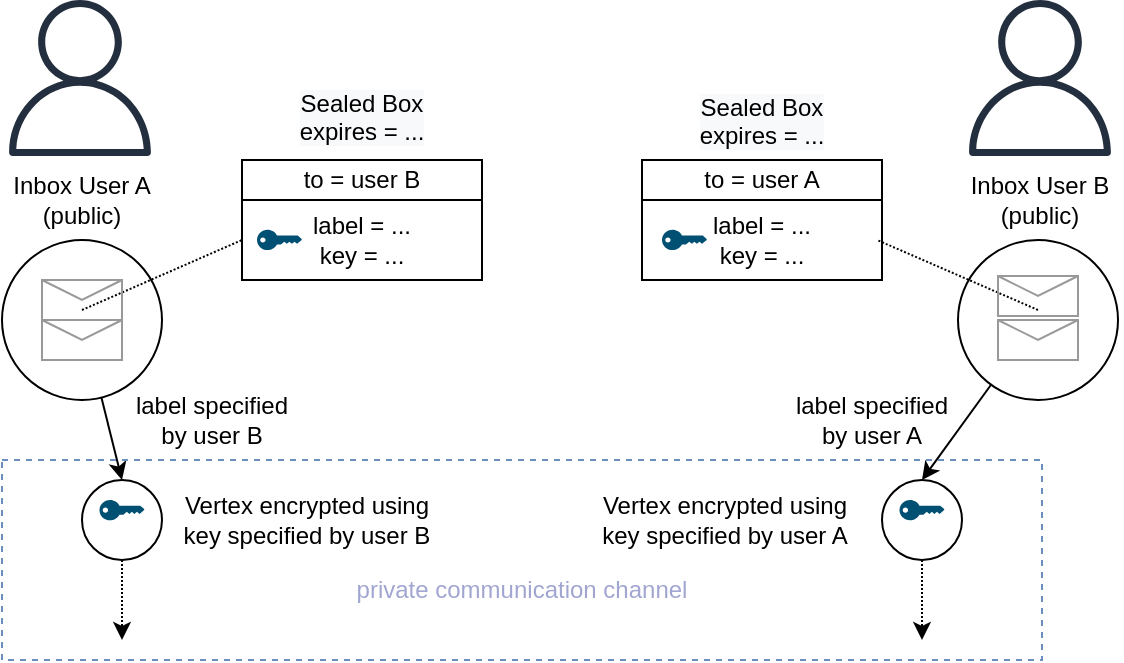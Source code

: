 <mxfile version="14.1.8" type="device"><diagram id="KHSlk3qhgXtqBkXYzmjw" name="Seite-1"><mxGraphModel dx="1088" dy="968" grid="1" gridSize="10" guides="1" tooltips="1" connect="1" arrows="1" fold="1" page="1" pageScale="1" pageWidth="827" pageHeight="1169" math="0" shadow="0"><root><mxCell id="0"/><mxCell id="1" parent="0"/><mxCell id="-yZHtFXOO0M6K_zJvXWg-1" value="" style="outlineConnect=0;fontColor=#232F3E;gradientColor=none;fillColor=#232F3E;strokeColor=none;dashed=0;verticalLabelPosition=bottom;verticalAlign=top;align=center;html=1;fontSize=12;fontStyle=0;aspect=fixed;pointerEvents=1;shape=mxgraph.aws4.user;" vertex="1" parent="1"><mxGeometry x="120" y="80" width="78" height="78" as="geometry"/></mxCell><mxCell id="-yZHtFXOO0M6K_zJvXWg-2" value="" style="outlineConnect=0;fontColor=#232F3E;gradientColor=none;fillColor=#232F3E;strokeColor=none;dashed=0;verticalLabelPosition=bottom;verticalAlign=top;align=center;html=1;fontSize=12;fontStyle=0;aspect=fixed;pointerEvents=1;shape=mxgraph.aws4.user;" vertex="1" parent="1"><mxGeometry x="600" y="80" width="78" height="78" as="geometry"/></mxCell><mxCell id="-yZHtFXOO0M6K_zJvXWg-17" style="rounded=0;orthogonalLoop=1;jettySize=auto;html=1;entryX=0.5;entryY=0;entryDx=0;entryDy=0;" edge="1" parent="1" source="-yZHtFXOO0M6K_zJvXWg-3" target="-yZHtFXOO0M6K_zJvXWg-16"><mxGeometry relative="1" as="geometry"/></mxCell><mxCell id="-yZHtFXOO0M6K_zJvXWg-3" value="" style="ellipse;whiteSpace=wrap;html=1;aspect=fixed;" vertex="1" parent="1"><mxGeometry x="120" y="200" width="80" height="80" as="geometry"/></mxCell><mxCell id="-yZHtFXOO0M6K_zJvXWg-5" value="Inbox User A&lt;br&gt;(public)" style="text;html=1;strokeColor=none;fillColor=none;align=center;verticalAlign=middle;whiteSpace=wrap;rounded=0;" vertex="1" parent="1"><mxGeometry x="120" y="170" width="80" height="20" as="geometry"/></mxCell><mxCell id="-yZHtFXOO0M6K_zJvXWg-6" value="Inbox User B&lt;br&gt;(public)" style="text;html=1;strokeColor=none;fillColor=none;align=center;verticalAlign=middle;whiteSpace=wrap;rounded=0;" vertex="1" parent="1"><mxGeometry x="598" y="170" width="82" height="20" as="geometry"/></mxCell><mxCell id="-yZHtFXOO0M6K_zJvXWg-10" value="" style="endArrow=none;html=1;exitX=0.5;exitY=0.5;exitDx=0;exitDy=0;exitPerimeter=0;dashed=1;dashPattern=1 1;" edge="1" parent="1"><mxGeometry width="50" height="50" relative="1" as="geometry"><mxPoint x="160" y="235" as="sourcePoint"/><mxPoint x="240" y="200" as="targetPoint"/></mxGeometry></mxCell><mxCell id="-yZHtFXOO0M6K_zJvXWg-19" style="edgeStyle=none;rounded=0;orthogonalLoop=1;jettySize=auto;html=1;entryX=0.5;entryY=0;entryDx=0;entryDy=0;" edge="1" parent="1" source="-yZHtFXOO0M6K_zJvXWg-13" target="-yZHtFXOO0M6K_zJvXWg-18"><mxGeometry relative="1" as="geometry"/></mxCell><mxCell id="-yZHtFXOO0M6K_zJvXWg-13" value="" style="ellipse;whiteSpace=wrap;html=1;aspect=fixed;" vertex="1" parent="1"><mxGeometry x="598" y="200" width="80" height="80" as="geometry"/></mxCell><mxCell id="-yZHtFXOO0M6K_zJvXWg-15" value="" style="endArrow=none;html=1;exitX=0.5;exitY=0.5;exitDx=0;exitDy=0;exitPerimeter=0;entryX=0.75;entryY=1;entryDx=0;entryDy=0;dashed=1;dashPattern=1 1;" edge="1" parent="1"><mxGeometry width="50" height="50" relative="1" as="geometry"><mxPoint x="638" y="235" as="sourcePoint"/><mxPoint x="557.5" y="200" as="targetPoint"/></mxGeometry></mxCell><mxCell id="-yZHtFXOO0M6K_zJvXWg-26" style="edgeStyle=none;rounded=0;orthogonalLoop=1;jettySize=auto;html=1;dashed=1;dashPattern=1 1;" edge="1" parent="1" source="-yZHtFXOO0M6K_zJvXWg-16"><mxGeometry relative="1" as="geometry"><mxPoint x="180" y="400" as="targetPoint"/></mxGeometry></mxCell><mxCell id="-yZHtFXOO0M6K_zJvXWg-16" value="" style="ellipse;whiteSpace=wrap;html=1;aspect=fixed;" vertex="1" parent="1"><mxGeometry x="160" y="320" width="40" height="40" as="geometry"/></mxCell><mxCell id="-yZHtFXOO0M6K_zJvXWg-27" style="edgeStyle=none;rounded=0;orthogonalLoop=1;jettySize=auto;html=1;dashed=1;dashPattern=1 1;" edge="1" parent="1" source="-yZHtFXOO0M6K_zJvXWg-18"><mxGeometry relative="1" as="geometry"><mxPoint x="580" y="400" as="targetPoint"/></mxGeometry></mxCell><mxCell id="-yZHtFXOO0M6K_zJvXWg-18" value="" style="ellipse;whiteSpace=wrap;html=1;aspect=fixed;" vertex="1" parent="1"><mxGeometry x="560" y="320" width="40" height="40" as="geometry"/></mxCell><mxCell id="-yZHtFXOO0M6K_zJvXWg-20" value="label specified by user B" style="text;html=1;strokeColor=none;fillColor=none;align=center;verticalAlign=middle;whiteSpace=wrap;rounded=0;" vertex="1" parent="1"><mxGeometry x="180" y="280" width="90" height="20" as="geometry"/></mxCell><mxCell id="-yZHtFXOO0M6K_zJvXWg-21" value="label specified by user A" style="text;html=1;strokeColor=none;fillColor=none;align=center;verticalAlign=middle;whiteSpace=wrap;rounded=0;" vertex="1" parent="1"><mxGeometry x="510" y="280" width="90" height="20" as="geometry"/></mxCell><mxCell id="-yZHtFXOO0M6K_zJvXWg-22" value="Vertex encrypted using key specified by user B" style="text;html=1;strokeColor=none;fillColor=none;align=center;verticalAlign=middle;whiteSpace=wrap;rounded=0;" vertex="1" parent="1"><mxGeometry x="205" y="330" width="135" height="20" as="geometry"/></mxCell><mxCell id="-yZHtFXOO0M6K_zJvXWg-23" value="Vertex encrypted using key specified by user A" style="text;html=1;strokeColor=none;fillColor=none;align=center;verticalAlign=middle;whiteSpace=wrap;rounded=0;" vertex="1" parent="1"><mxGeometry x="414" y="330" width="135" height="20" as="geometry"/></mxCell><mxCell id="-yZHtFXOO0M6K_zJvXWg-25" value="&lt;font color=&quot;#a1a6d1&quot;&gt;&lt;br&gt;&lt;br&gt;private communication channel&lt;/font&gt;" style="rounded=0;whiteSpace=wrap;html=1;dashed=1;strokeColor=#6c8ebf;fillColor=none;" vertex="1" parent="1"><mxGeometry x="120" y="310" width="520" height="100" as="geometry"/></mxCell><mxCell id="-yZHtFXOO0M6K_zJvXWg-32" value="" style="verticalLabelPosition=bottom;shadow=0;dashed=0;align=center;html=1;verticalAlign=top;strokeWidth=1;shape=mxgraph.mockup.misc.mail2;strokeColor=#999999;fillColor=none;" vertex="1" parent="1"><mxGeometry x="140" y="220" width="40" height="20" as="geometry"/></mxCell><mxCell id="-yZHtFXOO0M6K_zJvXWg-33" value="" style="verticalLabelPosition=bottom;shadow=0;dashed=0;align=center;html=1;verticalAlign=top;strokeWidth=1;shape=mxgraph.mockup.misc.mail2;strokeColor=#999999;fillColor=none;" vertex="1" parent="1"><mxGeometry x="140" y="240" width="40" height="20" as="geometry"/></mxCell><mxCell id="-yZHtFXOO0M6K_zJvXWg-34" value="" style="verticalLabelPosition=bottom;shadow=0;dashed=0;align=center;html=1;verticalAlign=top;strokeWidth=1;shape=mxgraph.mockup.misc.mail2;strokeColor=#999999;fillColor=none;" vertex="1" parent="1"><mxGeometry x="618" y="218" width="40" height="20" as="geometry"/></mxCell><mxCell id="-yZHtFXOO0M6K_zJvXWg-35" value="" style="verticalLabelPosition=bottom;shadow=0;dashed=0;align=center;html=1;verticalAlign=top;strokeWidth=1;shape=mxgraph.mockup.misc.mail2;strokeColor=#999999;fillColor=none;" vertex="1" parent="1"><mxGeometry x="618" y="240" width="40" height="20" as="geometry"/></mxCell><mxCell id="-yZHtFXOO0M6K_zJvXWg-36" value="&lt;span&gt;label = ...&lt;/span&gt;&lt;br&gt;&lt;span&gt;key = ...&lt;/span&gt;" style="rounded=0;whiteSpace=wrap;html=1;fillColor=none;" vertex="1" parent="1"><mxGeometry x="240" y="180" width="120" height="40" as="geometry"/></mxCell><mxCell id="-yZHtFXOO0M6K_zJvXWg-38" value="&lt;span&gt;label = ...&lt;/span&gt;&lt;br&gt;&lt;span&gt;key = ...&lt;/span&gt;" style="rounded=0;whiteSpace=wrap;html=1;fillColor=none;" vertex="1" parent="1"><mxGeometry x="440" y="180" width="120" height="40" as="geometry"/></mxCell><mxCell id="-yZHtFXOO0M6K_zJvXWg-40" value="" style="points=[[0,0.5,0],[0.24,0,0],[0.5,0.28,0],[0.995,0.475,0],[0.5,0.72,0],[0.24,1,0]];verticalLabelPosition=bottom;html=1;verticalAlign=top;aspect=fixed;align=center;pointerEvents=1;shape=mxgraph.cisco19.key;fillColor=#005073;strokeColor=none;" vertex="1" parent="1"><mxGeometry x="247.5" y="194.93" width="22.5" height="10.13" as="geometry"/></mxCell><mxCell id="-yZHtFXOO0M6K_zJvXWg-41" value="" style="points=[[0,0.5,0],[0.24,0,0],[0.5,0.28,0],[0.995,0.475,0],[0.5,0.72,0],[0.24,1,0]];verticalLabelPosition=bottom;html=1;verticalAlign=top;aspect=fixed;align=center;pointerEvents=1;shape=mxgraph.cisco19.key;fillColor=#005073;strokeColor=none;" vertex="1" parent="1"><mxGeometry x="450" y="194.93" width="22.5" height="10.13" as="geometry"/></mxCell><mxCell id="-yZHtFXOO0M6K_zJvXWg-42" value="" style="points=[[0,0.5,0],[0.24,0,0],[0.5,0.28,0],[0.995,0.475,0],[0.5,0.72,0],[0.24,1,0]];verticalLabelPosition=bottom;html=1;verticalAlign=top;aspect=fixed;align=center;pointerEvents=1;shape=mxgraph.cisco19.key;fillColor=#005073;strokeColor=none;" vertex="1" parent="1"><mxGeometry x="168.75" y="330" width="22.5" height="10.13" as="geometry"/></mxCell><mxCell id="-yZHtFXOO0M6K_zJvXWg-43" value="" style="points=[[0,0.5,0],[0.24,0,0],[0.5,0.28,0],[0.995,0.475,0],[0.5,0.72,0],[0.24,1,0]];verticalLabelPosition=bottom;html=1;verticalAlign=top;aspect=fixed;align=center;pointerEvents=1;shape=mxgraph.cisco19.key;fillColor=#005073;strokeColor=none;" vertex="1" parent="1"><mxGeometry x="568.75" y="330" width="22.5" height="10.13" as="geometry"/></mxCell><mxCell id="-yZHtFXOO0M6K_zJvXWg-45" value="to = user B" style="rounded=0;whiteSpace=wrap;html=1;fillColor=none;" vertex="1" parent="1"><mxGeometry x="240" y="160" width="120" height="20" as="geometry"/></mxCell><mxCell id="-yZHtFXOO0M6K_zJvXWg-47" value="to = user A" style="rounded=0;whiteSpace=wrap;html=1;fillColor=none;" vertex="1" parent="1"><mxGeometry x="440" y="160" width="120" height="20" as="geometry"/></mxCell><mxCell id="-yZHtFXOO0M6K_zJvXWg-48" value="&lt;span style=&quot;color: rgb(0, 0, 0); font-family: helvetica; font-size: 12px; font-style: normal; font-weight: 400; letter-spacing: normal; text-indent: 0px; text-transform: none; word-spacing: 0px; background-color: rgb(248, 249, 250);&quot;&gt;Sealed Box&lt;/span&gt;&lt;span style=&quot;color: rgb(0, 0, 0); font-family: helvetica; font-size: 12px; font-style: normal; font-weight: 400; letter-spacing: normal; text-indent: 0px; text-transform: none; word-spacing: 0px; background-color: rgb(248, 249, 250);&quot;&gt;&lt;br&gt;expires = ...&lt;/span&gt;" style="text;whiteSpace=wrap;html=1;align=center;" vertex="1" parent="1"><mxGeometry x="255" y="118" width="90" height="40" as="geometry"/></mxCell><mxCell id="-yZHtFXOO0M6K_zJvXWg-49" value="&lt;span style=&quot;color: rgb(0, 0, 0); font-family: helvetica; font-size: 12px; font-style: normal; font-weight: 400; letter-spacing: normal; text-indent: 0px; text-transform: none; word-spacing: 0px; background-color: rgb(248, 249, 250);&quot;&gt;Sealed Box&lt;/span&gt;&lt;span style=&quot;color: rgb(0, 0, 0); font-family: helvetica; font-size: 12px; font-style: normal; font-weight: 400; letter-spacing: normal; text-indent: 0px; text-transform: none; word-spacing: 0px; background-color: rgb(248, 249, 250);&quot;&gt;&lt;br&gt;expires = ...&lt;/span&gt;" style="text;whiteSpace=wrap;html=1;align=center;" vertex="1" parent="1"><mxGeometry x="455" y="120" width="90" height="40" as="geometry"/></mxCell></root></mxGraphModel></diagram></mxfile>